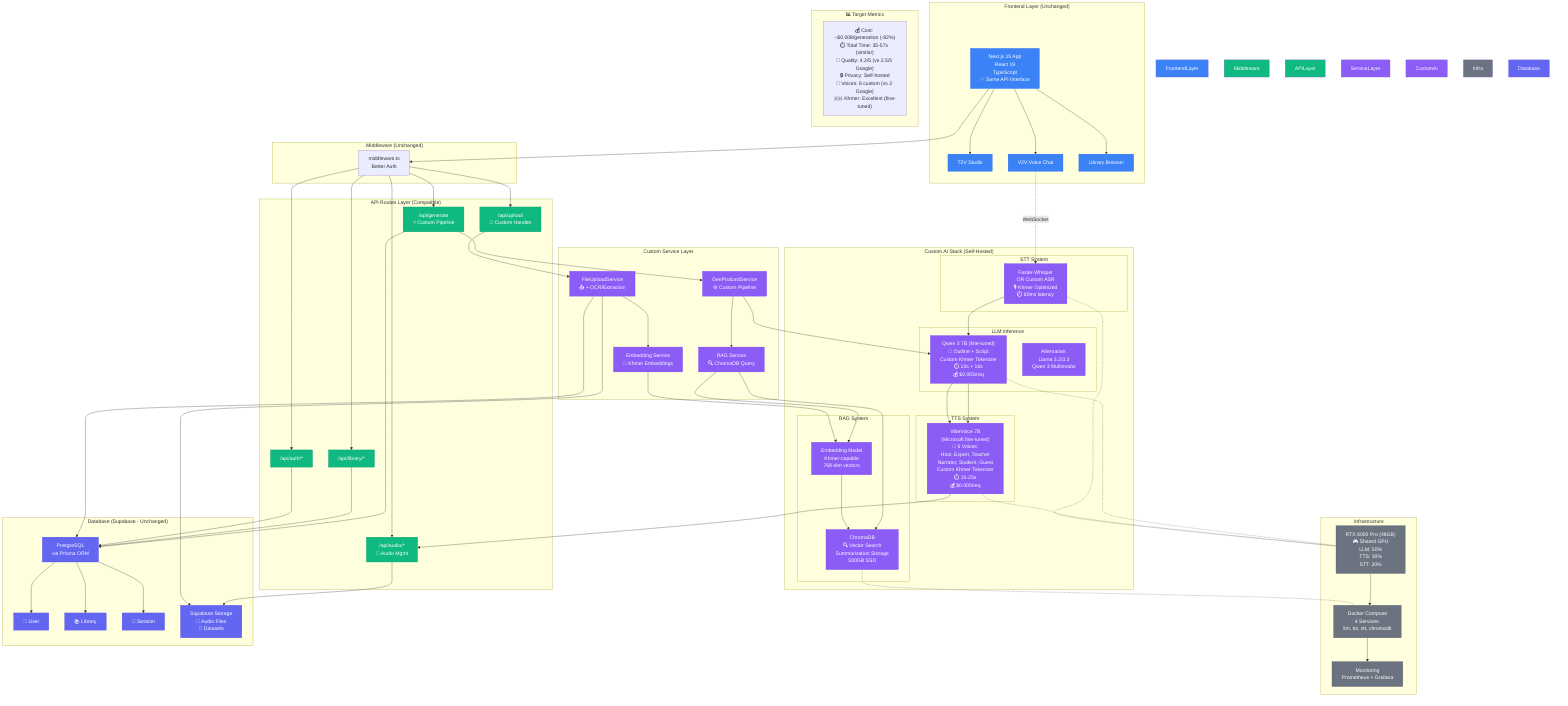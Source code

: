 %% Bopha - Custom Khmer AI Architecture (Target System)
%% Post dataset collection & fine-tuning

graph TB
    subgraph "Frontend Layer (Unchanged)"
        style FrontendLayer fill:#3B82F6,color:#fff
        Web["Next.js 15 App<br/>React 19<br/>TypeScript<br/>✅ Same API Interface"]
        T2V["T2V Studio"]
        V2V["V2V Voice Chat"]
        Library["Library Browser"]
        Web --> T2V
        Web --> V2V
        Web --> Library
    end

    subgraph "Middleware (Unchanged)"
        style Middleware fill:#10B981,color:#fff
        MW["middleware.ts<br/>Better Auth"]
    end

    subgraph "API Routes Layer (Compatible)"
        style APILayer fill:#10B981,color:#fff
        GenAPI["/api/generate<br/>⚡ Custom Pipeline"]
        UploadAPI["/api/upload<br/>💾 Custom Handler"]
        AudioAPI["/api/audio/*<br/>🎤 Audio Mgmt"]
        LibAPI["/api/library/*"]
        AuthAPI["/api/auth/*"]
    end

    subgraph "Custom Service Layer"
        style ServiceLayer fill:#8B5CF6,color:#fff
        GPS2["GenPodcastService<br/>⚙️ Custom Pipeline"]
        FUS2["FileUploadService<br/>📤 + OCR/Extraction"]
        RAG["RAG Service<br/>🔍 ChromaDB Query"]
        EMB["Embedding Service<br/>🧮 Khmer Embeddings"]
    end

    subgraph "Custom AI Stack (Self-Hosted)"
        style CustomAI fill:#8B5CF6,color:#fff
        
        subgraph "LLM Inference"
            QWEN["Qwen 3 7B (fine-tuned)<br/>🧠 Outline + Script<br/>Custom Khmer Tokenizer<br/>⏱️ 10s + 16s<br/>💰 $0.003/req"]
            QWENALT["Alternative:<br/>Llama 3.2/3.3<br/>Qwen 3 Multimodal"]
        end
        
        subgraph "TTS System"
            VIBE["VibeVoice 7B<br/>(Microsoft fine-tuned)<br/>🎤 6 Voices:<br/>Host, Expert, Teacher<br/>Narrator, Student, Guest<br/>Custom Khmer Tokenizer<br/>⏱️ 15-25s<br/>💰 $0.005/req"]
        end
        
        subgraph "STT System"
            WHISPER["Faster-Whisper<br/>OR Custom ASR<br/>🎙️ Khmer Optimized<br/>⏱️ 60ms latency"]
        end
        
        subgraph "RAG System"
            CHROMA["ChromaDB<br/>🔍 Vector Search<br/>Summarization Storage<br/>500GB SSD"]
            EMBMODEL["Embedding Model<br/>Khmer-capable<br/>768-dim vectors"]
        end
    end

    subgraph "Infrastructure"
        style Infra fill:#6B7280,color:#fff
        GPU["RTX 6000 Pro (48GB)<br/>🎮 Shared GPU<br/>LLM: 50%<br/>TTS: 30%<br/>STT: 20%"]
        DOCKER["Docker Compose<br/>4 Services:<br/>llm, tts, stt, chromadb"]
        MON["Monitoring<br/>Prometheus + Grafana"]
        GPU --> DOCKER
        DOCKER --> MON
    end

    subgraph "Database (Supabase - Unchanged)"
        style Database fill:#6366F1,color:#fff
        PG2["PostgreSQL<br/>via Prisma ORM"]
        USER2["👤 User"]
        LIB2["📚 Library"]
        SESS2["🔑 Session"]
        STORAGE["Supabase Storage<br/>💾 Audio Files<br/>📁 Datasets"]
        PG2 --> USER2
        PG2 --> LIB2
        PG2 --> SESS2
    end

    %% User Flow
    Web --> MW
    MW --> GenAPI
    MW --> UploadAPI
    MW --> AudioAPI
    MW --> LibAPI
    MW --> AuthAPI

    %% Generation Pipeline (Custom)
    GenAPI --> GPS2
    GPS2 --> RAG
    RAG --> CHROMA
    RAG --> EMBMODEL
    GPS2 --> QWEN
    QWEN --> VIBE
    VIBE --> AudioAPI
    AudioAPI --> STORAGE
    GenAPI --> PG2

    %% File Upload (Custom)
    UploadAPI --> FUS2
    FUS2 --> EMB
    EMB --> EMBMODEL
    EMBMODEL --> CHROMA
    FUS2 --> STORAGE
    FUS2 --> PG2

    %% Voice Chat (Custom)
    V2V -.WebSocket.-> WHISPER
    WHISPER --> QWEN
    QWEN --> VIBE

    %% Library
    LibAPI --> PG2

    %% Auth
    AuthAPI --> PG2

    %% Infrastructure
    QWEN -.- GPU
    VIBE -.- GPU
    WHISPER -.- GPU
    CHROMA -.- DOCKER

    %% Annotations
    classDef frontend fill:#3B82F6,stroke:#2563EB,color:#fff
    classDef api fill:#10B981,stroke:#059669,color:#fff
    classDef custom fill:#8B5CF6,stroke:#7C3AED,color:#fff
    classDef db fill:#6366F1,stroke:#4F46E5,color:#fff
    classDef infra fill:#6B7280,stroke:#4B5563,color:#fff

    class Web,T2V,V2V,Library frontend
    class GenAPI,UploadAPI,AudioAPI,LibAPI,AuthAPI api
    class GPS2,FUS2,RAG,EMB,QWEN,QWENALT,VIBE,WHISPER,CHROMA,EMBMODEL custom
    class PG2,USER2,LIB2,SESS2,STORAGE db
    class GPU,DOCKER,MON infra

    %% Legend
    subgraph "📊 Target Metrics"
        METRICS["💰 Cost: ~$0.008/generation (-82%)<br/>⏱️ Total Time: 35-57s (similar)<br/>🎯 Quality: 4.2/5 (vs 2.5/5 Google)<br/>🔒 Privacy: Self-hosted<br/>🎤 Voices: 6 custom (vs 2 Google)<br/>🇰🇭 Khmer: Excellent (fine-tuned)"]
    end